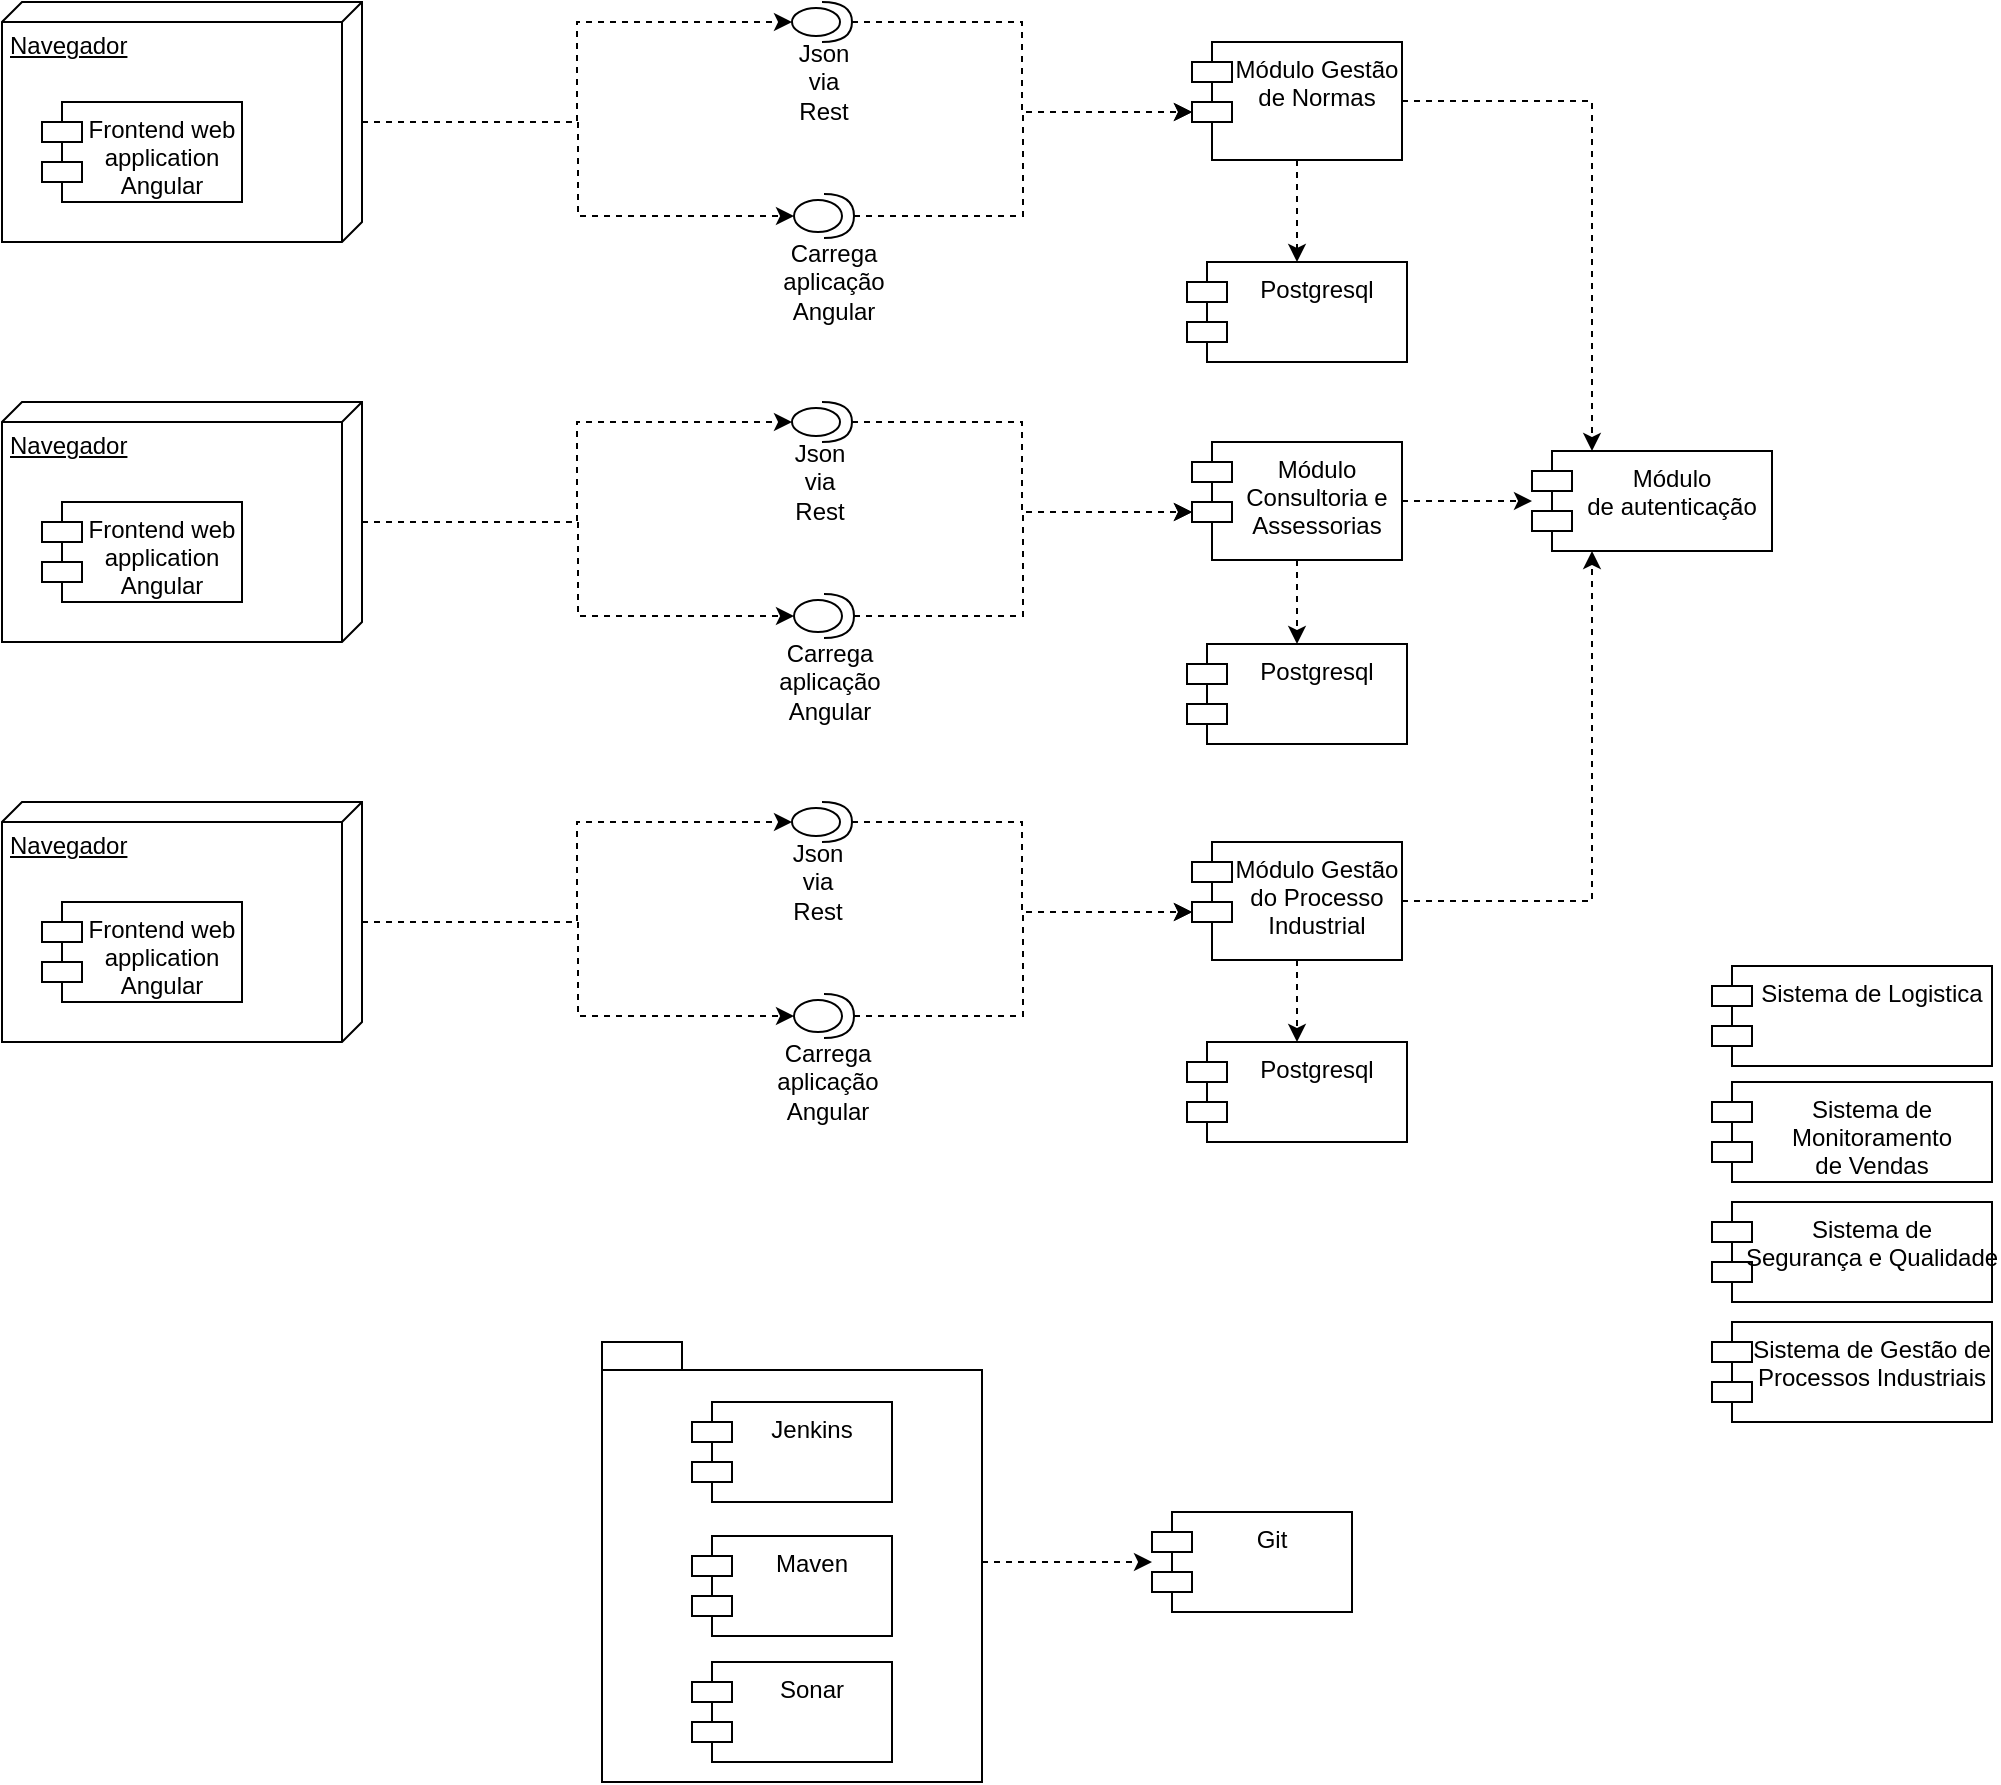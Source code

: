 <mxfile version="14.5.8" type="github">
  <diagram id="pOUwydJKZ514wDhYMpu4" name="Page-1">
    <mxGraphModel dx="1437" dy="859" grid="1" gridSize="10" guides="1" tooltips="1" connect="1" arrows="1" fold="1" page="1" pageScale="1" pageWidth="1169" pageHeight="827" math="0" shadow="0">
      <root>
        <mxCell id="0" />
        <mxCell id="1" parent="0" />
        <mxCell id="Mb3QHJfwA9eEYogZrGKf-12" value="" style="edgeStyle=orthogonalEdgeStyle;rounded=0;orthogonalLoop=1;jettySize=auto;html=1;dashed=1;" edge="1" parent="1" source="ovCtJIIMCYNfRMW0sjXj-2" target="kdXWGwtrBdY0a-65QAZD-18">
          <mxGeometry relative="1" as="geometry" />
        </mxCell>
        <mxCell id="Mb3QHJfwA9eEYogZrGKf-19" style="edgeStyle=orthogonalEdgeStyle;rounded=0;orthogonalLoop=1;jettySize=auto;html=1;entryX=0.25;entryY=0;entryDx=0;entryDy=0;dashed=1;" edge="1" parent="1" source="ovCtJIIMCYNfRMW0sjXj-2" target="Mb3QHJfwA9eEYogZrGKf-16">
          <mxGeometry relative="1" as="geometry" />
        </mxCell>
        <mxCell id="ovCtJIIMCYNfRMW0sjXj-2" value="Módulo Gestão&#xa;de Normas" style="shape=module;align=left;spacingLeft=20;align=center;verticalAlign=top;" parent="1" vertex="1">
          <mxGeometry x="605" y="80" width="105" height="59" as="geometry" />
        </mxCell>
        <mxCell id="ovCtJIIMCYNfRMW0sjXj-93" style="edgeStyle=orthogonalEdgeStyle;rounded=0;orthogonalLoop=1;jettySize=auto;html=1;entryX=0;entryY=0;entryDx=0;entryDy=35;entryPerimeter=0;dashed=1;" parent="1" source="ovCtJIIMCYNfRMW0sjXj-10" target="ovCtJIIMCYNfRMW0sjXj-2" edge="1">
          <mxGeometry relative="1" as="geometry" />
        </mxCell>
        <mxCell id="ovCtJIIMCYNfRMW0sjXj-10" value="" style="shape=providedRequiredInterface;html=1;verticalLabelPosition=bottom;rotation=-180;direction=west;" parent="1" vertex="1">
          <mxGeometry x="405" y="60" width="30" height="20" as="geometry" />
        </mxCell>
        <mxCell id="ovCtJIIMCYNfRMW0sjXj-80" value="" style="edgeStyle=orthogonalEdgeStyle;rounded=0;orthogonalLoop=1;jettySize=auto;html=1;entryX=0;entryY=0.5;entryDx=0;entryDy=0;entryPerimeter=0;dashed=1;" parent="1" source="ovCtJIIMCYNfRMW0sjXj-14" target="ovCtJIIMCYNfRMW0sjXj-10" edge="1">
          <mxGeometry relative="1" as="geometry" />
        </mxCell>
        <mxCell id="ovCtJIIMCYNfRMW0sjXj-91" style="edgeStyle=orthogonalEdgeStyle;rounded=0;orthogonalLoop=1;jettySize=auto;html=1;entryX=0;entryY=0.5;entryDx=0;entryDy=0;entryPerimeter=0;dashed=1;" parent="1" source="ovCtJIIMCYNfRMW0sjXj-14" target="ovCtJIIMCYNfRMW0sjXj-21" edge="1">
          <mxGeometry relative="1" as="geometry" />
        </mxCell>
        <mxCell id="ovCtJIIMCYNfRMW0sjXj-14" value="Navegador" style="verticalAlign=top;align=left;spacingTop=8;spacingLeft=2;spacingRight=12;shape=cube;size=10;direction=south;fontStyle=4;html=1;" parent="1" vertex="1">
          <mxGeometry x="10" y="60" width="180" height="120" as="geometry" />
        </mxCell>
        <mxCell id="ovCtJIIMCYNfRMW0sjXj-15" value="Frontend web&#xa;application&#xa;Angular" style="shape=module;align=left;spacingLeft=20;align=center;verticalAlign=top;" parent="1" vertex="1">
          <mxGeometry x="30" y="110" width="100" height="50" as="geometry" />
        </mxCell>
        <mxCell id="ovCtJIIMCYNfRMW0sjXj-95" style="edgeStyle=orthogonalEdgeStyle;rounded=0;orthogonalLoop=1;jettySize=auto;html=1;entryX=0;entryY=0;entryDx=0;entryDy=35;entryPerimeter=0;dashed=1;" parent="1" source="ovCtJIIMCYNfRMW0sjXj-21" target="ovCtJIIMCYNfRMW0sjXj-2" edge="1">
          <mxGeometry relative="1" as="geometry" />
        </mxCell>
        <mxCell id="ovCtJIIMCYNfRMW0sjXj-21" value="" style="shape=providedRequiredInterface;html=1;verticalLabelPosition=bottom;rotation=-180;direction=west;" parent="1" vertex="1">
          <mxGeometry x="406" y="156" width="30" height="22" as="geometry" />
        </mxCell>
        <mxCell id="Mb3QHJfwA9eEYogZrGKf-14" value="" style="edgeStyle=orthogonalEdgeStyle;rounded=0;orthogonalLoop=1;jettySize=auto;html=1;dashed=1;" edge="1" parent="1" source="ovCtJIIMCYNfRMW0sjXj-96" target="Mb3QHJfwA9eEYogZrGKf-4">
          <mxGeometry relative="1" as="geometry" />
        </mxCell>
        <mxCell id="Mb3QHJfwA9eEYogZrGKf-18" value="" style="edgeStyle=orthogonalEdgeStyle;rounded=0;orthogonalLoop=1;jettySize=auto;html=1;dashed=1;" edge="1" parent="1" source="ovCtJIIMCYNfRMW0sjXj-96" target="Mb3QHJfwA9eEYogZrGKf-16">
          <mxGeometry relative="1" as="geometry" />
        </mxCell>
        <mxCell id="ovCtJIIMCYNfRMW0sjXj-96" value="Módulo&#xa;Consultoria e&#xa;Assessorias" style="shape=module;align=left;spacingLeft=20;align=center;verticalAlign=top;" parent="1" vertex="1">
          <mxGeometry x="605" y="280" width="105" height="59" as="geometry" />
        </mxCell>
        <mxCell id="ovCtJIIMCYNfRMW0sjXj-100" style="edgeStyle=orthogonalEdgeStyle;rounded=0;orthogonalLoop=1;jettySize=auto;html=1;entryX=0;entryY=0;entryDx=0;entryDy=35;entryPerimeter=0;dashed=1;" parent="1" source="ovCtJIIMCYNfRMW0sjXj-101" target="ovCtJIIMCYNfRMW0sjXj-96" edge="1">
          <mxGeometry relative="1" as="geometry" />
        </mxCell>
        <mxCell id="ovCtJIIMCYNfRMW0sjXj-101" value="" style="shape=providedRequiredInterface;html=1;verticalLabelPosition=bottom;rotation=-180;direction=west;" parent="1" vertex="1">
          <mxGeometry x="405" y="260" width="30" height="20" as="geometry" />
        </mxCell>
        <mxCell id="ovCtJIIMCYNfRMW0sjXj-102" value="" style="edgeStyle=orthogonalEdgeStyle;rounded=0;orthogonalLoop=1;jettySize=auto;html=1;entryX=0;entryY=0.5;entryDx=0;entryDy=0;entryPerimeter=0;dashed=1;" parent="1" source="ovCtJIIMCYNfRMW0sjXj-104" target="ovCtJIIMCYNfRMW0sjXj-101" edge="1">
          <mxGeometry relative="1" as="geometry" />
        </mxCell>
        <mxCell id="ovCtJIIMCYNfRMW0sjXj-103" style="edgeStyle=orthogonalEdgeStyle;rounded=0;orthogonalLoop=1;jettySize=auto;html=1;entryX=0;entryY=0.5;entryDx=0;entryDy=0;entryPerimeter=0;dashed=1;" parent="1" source="ovCtJIIMCYNfRMW0sjXj-104" target="ovCtJIIMCYNfRMW0sjXj-107" edge="1">
          <mxGeometry relative="1" as="geometry" />
        </mxCell>
        <mxCell id="ovCtJIIMCYNfRMW0sjXj-104" value="Navegador" style="verticalAlign=top;align=left;spacingTop=8;spacingLeft=2;spacingRight=12;shape=cube;size=10;direction=south;fontStyle=4;html=1;" parent="1" vertex="1">
          <mxGeometry x="10" y="260" width="180" height="120" as="geometry" />
        </mxCell>
        <mxCell id="ovCtJIIMCYNfRMW0sjXj-105" value="Frontend web&#xa;application&#xa;Angular" style="shape=module;align=left;spacingLeft=20;align=center;verticalAlign=top;" parent="1" vertex="1">
          <mxGeometry x="30" y="310" width="100" height="50" as="geometry" />
        </mxCell>
        <mxCell id="ovCtJIIMCYNfRMW0sjXj-106" style="edgeStyle=orthogonalEdgeStyle;rounded=0;orthogonalLoop=1;jettySize=auto;html=1;entryX=0;entryY=0;entryDx=0;entryDy=35;entryPerimeter=0;dashed=1;" parent="1" source="ovCtJIIMCYNfRMW0sjXj-107" target="ovCtJIIMCYNfRMW0sjXj-96" edge="1">
          <mxGeometry relative="1" as="geometry" />
        </mxCell>
        <mxCell id="ovCtJIIMCYNfRMW0sjXj-107" value="" style="shape=providedRequiredInterface;html=1;verticalLabelPosition=bottom;rotation=-180;direction=west;" parent="1" vertex="1">
          <mxGeometry x="406" y="356" width="30" height="22" as="geometry" />
        </mxCell>
        <mxCell id="Mb3QHJfwA9eEYogZrGKf-15" value="" style="edgeStyle=orthogonalEdgeStyle;rounded=0;orthogonalLoop=1;jettySize=auto;html=1;dashed=1;" edge="1" parent="1" source="ovCtJIIMCYNfRMW0sjXj-108" target="Mb3QHJfwA9eEYogZrGKf-5">
          <mxGeometry relative="1" as="geometry" />
        </mxCell>
        <mxCell id="Mb3QHJfwA9eEYogZrGKf-20" style="edgeStyle=orthogonalEdgeStyle;rounded=0;orthogonalLoop=1;jettySize=auto;html=1;entryX=0.25;entryY=1;entryDx=0;entryDy=0;dashed=1;" edge="1" parent="1" source="ovCtJIIMCYNfRMW0sjXj-108" target="Mb3QHJfwA9eEYogZrGKf-16">
          <mxGeometry relative="1" as="geometry" />
        </mxCell>
        <mxCell id="ovCtJIIMCYNfRMW0sjXj-108" value="Módulo Gestão&#xa;do Processo&#xa;Industrial" style="shape=module;align=left;spacingLeft=20;align=center;verticalAlign=top;" parent="1" vertex="1">
          <mxGeometry x="605" y="480" width="105" height="59" as="geometry" />
        </mxCell>
        <mxCell id="ovCtJIIMCYNfRMW0sjXj-112" style="edgeStyle=orthogonalEdgeStyle;rounded=0;orthogonalLoop=1;jettySize=auto;html=1;entryX=0;entryY=0;entryDx=0;entryDy=35;entryPerimeter=0;dashed=1;" parent="1" source="ovCtJIIMCYNfRMW0sjXj-113" target="ovCtJIIMCYNfRMW0sjXj-108" edge="1">
          <mxGeometry relative="1" as="geometry" />
        </mxCell>
        <mxCell id="ovCtJIIMCYNfRMW0sjXj-113" value="" style="shape=providedRequiredInterface;html=1;verticalLabelPosition=bottom;rotation=-180;direction=west;" parent="1" vertex="1">
          <mxGeometry x="405" y="460" width="30" height="20" as="geometry" />
        </mxCell>
        <mxCell id="ovCtJIIMCYNfRMW0sjXj-114" value="" style="edgeStyle=orthogonalEdgeStyle;rounded=0;orthogonalLoop=1;jettySize=auto;html=1;entryX=0;entryY=0.5;entryDx=0;entryDy=0;entryPerimeter=0;dashed=1;" parent="1" source="ovCtJIIMCYNfRMW0sjXj-116" target="ovCtJIIMCYNfRMW0sjXj-113" edge="1">
          <mxGeometry relative="1" as="geometry" />
        </mxCell>
        <mxCell id="ovCtJIIMCYNfRMW0sjXj-115" style="edgeStyle=orthogonalEdgeStyle;rounded=0;orthogonalLoop=1;jettySize=auto;html=1;entryX=0;entryY=0.5;entryDx=0;entryDy=0;entryPerimeter=0;dashed=1;" parent="1" source="ovCtJIIMCYNfRMW0sjXj-116" target="ovCtJIIMCYNfRMW0sjXj-119" edge="1">
          <mxGeometry relative="1" as="geometry" />
        </mxCell>
        <mxCell id="ovCtJIIMCYNfRMW0sjXj-116" value="Navegador" style="verticalAlign=top;align=left;spacingTop=8;spacingLeft=2;spacingRight=12;shape=cube;size=10;direction=south;fontStyle=4;html=1;" parent="1" vertex="1">
          <mxGeometry x="10" y="460" width="180" height="120" as="geometry" />
        </mxCell>
        <mxCell id="ovCtJIIMCYNfRMW0sjXj-117" value="Frontend web&#xa;application&#xa;Angular" style="shape=module;align=left;spacingLeft=20;align=center;verticalAlign=top;" parent="1" vertex="1">
          <mxGeometry x="30" y="510" width="100" height="50" as="geometry" />
        </mxCell>
        <mxCell id="ovCtJIIMCYNfRMW0sjXj-118" style="edgeStyle=orthogonalEdgeStyle;rounded=0;orthogonalLoop=1;jettySize=auto;html=1;entryX=0;entryY=0;entryDx=0;entryDy=35;entryPerimeter=0;dashed=1;" parent="1" source="ovCtJIIMCYNfRMW0sjXj-119" target="ovCtJIIMCYNfRMW0sjXj-108" edge="1">
          <mxGeometry relative="1" as="geometry" />
        </mxCell>
        <mxCell id="ovCtJIIMCYNfRMW0sjXj-119" value="" style="shape=providedRequiredInterface;html=1;verticalLabelPosition=bottom;rotation=-180;direction=west;" parent="1" vertex="1">
          <mxGeometry x="406" y="556" width="30" height="22" as="geometry" />
        </mxCell>
        <mxCell id="kdXWGwtrBdY0a-65QAZD-1" value="Json via Rest" style="text;html=1;strokeColor=none;fillColor=none;align=center;verticalAlign=middle;whiteSpace=wrap;rounded=0;" parent="1" vertex="1">
          <mxGeometry x="401" y="90" width="40" height="20" as="geometry" />
        </mxCell>
        <mxCell id="kdXWGwtrBdY0a-65QAZD-2" value="Carrega aplicação Angular" style="text;html=1;strokeColor=none;fillColor=none;align=center;verticalAlign=middle;whiteSpace=wrap;rounded=0;" parent="1" vertex="1">
          <mxGeometry x="406" y="190" width="40" height="20" as="geometry" />
        </mxCell>
        <mxCell id="kdXWGwtrBdY0a-65QAZD-9" value="Json via Rest" style="text;html=1;strokeColor=none;fillColor=none;align=center;verticalAlign=middle;whiteSpace=wrap;rounded=0;" parent="1" vertex="1">
          <mxGeometry x="398.5" y="290" width="40" height="20" as="geometry" />
        </mxCell>
        <mxCell id="kdXWGwtrBdY0a-65QAZD-10" value="Carrega aplicação Angular" style="text;html=1;strokeColor=none;fillColor=none;align=center;verticalAlign=middle;whiteSpace=wrap;rounded=0;" parent="1" vertex="1">
          <mxGeometry x="403.5" y="390" width="40" height="20" as="geometry" />
        </mxCell>
        <mxCell id="kdXWGwtrBdY0a-65QAZD-11" value="Json via Rest" style="text;html=1;strokeColor=none;fillColor=none;align=center;verticalAlign=middle;whiteSpace=wrap;rounded=0;" parent="1" vertex="1">
          <mxGeometry x="397.5" y="490" width="40" height="20" as="geometry" />
        </mxCell>
        <mxCell id="kdXWGwtrBdY0a-65QAZD-12" value="Carrega aplicação Angular" style="text;html=1;strokeColor=none;fillColor=none;align=center;verticalAlign=middle;whiteSpace=wrap;rounded=0;" parent="1" vertex="1">
          <mxGeometry x="402.5" y="590" width="40" height="20" as="geometry" />
        </mxCell>
        <mxCell id="kdXWGwtrBdY0a-65QAZD-18" value="Postgresql" style="shape=module;align=left;spacingLeft=20;align=center;verticalAlign=top;" parent="1" vertex="1">
          <mxGeometry x="602.5" y="190" width="110" height="50" as="geometry" />
        </mxCell>
        <mxCell id="Mb3QHJfwA9eEYogZrGKf-4" value="Postgresql" style="shape=module;align=left;spacingLeft=20;align=center;verticalAlign=top;" vertex="1" parent="1">
          <mxGeometry x="602.5" y="381" width="110" height="50" as="geometry" />
        </mxCell>
        <mxCell id="Mb3QHJfwA9eEYogZrGKf-5" value="Postgresql" style="shape=module;align=left;spacingLeft=20;align=center;verticalAlign=top;" vertex="1" parent="1">
          <mxGeometry x="602.5" y="580" width="110" height="50" as="geometry" />
        </mxCell>
        <mxCell id="Mb3QHJfwA9eEYogZrGKf-16" value="Módulo &#xa;de autenticação" style="shape=module;align=left;spacingLeft=20;align=center;verticalAlign=top;" vertex="1" parent="1">
          <mxGeometry x="775" y="284.5" width="120" height="50" as="geometry" />
        </mxCell>
        <mxCell id="Mb3QHJfwA9eEYogZrGKf-27" value="Sistema de Logistica" style="shape=module;align=left;spacingLeft=20;align=center;verticalAlign=top;" vertex="1" parent="1">
          <mxGeometry x="865" y="542" width="140" height="50" as="geometry" />
        </mxCell>
        <mxCell id="Mb3QHJfwA9eEYogZrGKf-28" value="Sistema de &#xa;Monitoramento &#xa;de Vendas" style="shape=module;align=left;spacingLeft=20;align=center;verticalAlign=top;" vertex="1" parent="1">
          <mxGeometry x="865" y="600" width="140" height="50" as="geometry" />
        </mxCell>
        <mxCell id="Mb3QHJfwA9eEYogZrGKf-29" value="Sistema de &#xa;Segurança e Qualidade" style="shape=module;align=left;spacingLeft=20;align=center;verticalAlign=top;" vertex="1" parent="1">
          <mxGeometry x="865" y="660" width="140" height="50" as="geometry" />
        </mxCell>
        <mxCell id="Mb3QHJfwA9eEYogZrGKf-30" value="Sistema de Gestão de&#xa;Processos Industriais&#xa;" style="shape=module;align=left;spacingLeft=20;align=center;verticalAlign=top;" vertex="1" parent="1">
          <mxGeometry x="865" y="720" width="140" height="50" as="geometry" />
        </mxCell>
        <mxCell id="Mb3QHJfwA9eEYogZrGKf-39" value="" style="edgeStyle=orthogonalEdgeStyle;rounded=0;orthogonalLoop=1;jettySize=auto;html=1;dashed=1;" edge="1" parent="1" source="Mb3QHJfwA9eEYogZrGKf-34" target="Mb3QHJfwA9eEYogZrGKf-38">
          <mxGeometry relative="1" as="geometry" />
        </mxCell>
        <mxCell id="Mb3QHJfwA9eEYogZrGKf-34" value="" style="shape=folder;fontStyle=1;spacingTop=10;tabWidth=40;tabHeight=14;tabPosition=left;html=1;" vertex="1" parent="1">
          <mxGeometry x="310" y="730" width="190" height="220" as="geometry" />
        </mxCell>
        <mxCell id="Mb3QHJfwA9eEYogZrGKf-35" value="Jenkins&#xa;" style="shape=module;align=left;spacingLeft=20;align=center;verticalAlign=top;" vertex="1" parent="1">
          <mxGeometry x="355" y="760" width="100" height="50" as="geometry" />
        </mxCell>
        <mxCell id="Mb3QHJfwA9eEYogZrGKf-36" value="Maven" style="shape=module;align=left;spacingLeft=20;align=center;verticalAlign=top;" vertex="1" parent="1">
          <mxGeometry x="355" y="827" width="100" height="50" as="geometry" />
        </mxCell>
        <mxCell id="Mb3QHJfwA9eEYogZrGKf-37" value="Sonar" style="shape=module;align=left;spacingLeft=20;align=center;verticalAlign=top;" vertex="1" parent="1">
          <mxGeometry x="355" y="890" width="100" height="50" as="geometry" />
        </mxCell>
        <mxCell id="Mb3QHJfwA9eEYogZrGKf-38" value="Git" style="shape=module;align=left;spacingLeft=20;align=center;verticalAlign=top;" vertex="1" parent="1">
          <mxGeometry x="585" y="815" width="100" height="50" as="geometry" />
        </mxCell>
      </root>
    </mxGraphModel>
  </diagram>
</mxfile>
